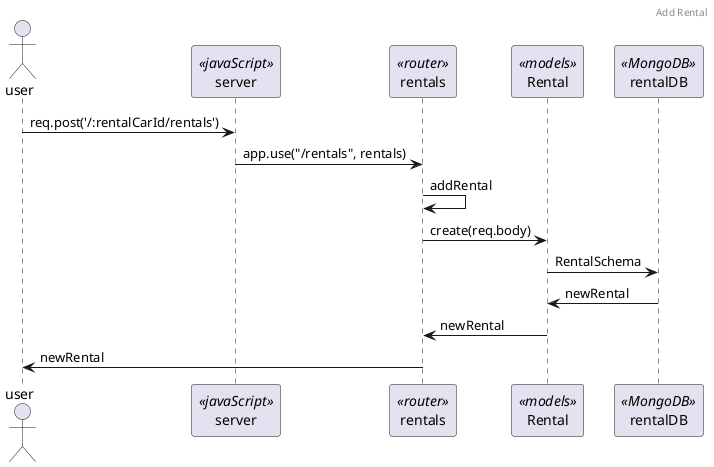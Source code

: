 @startuml Crate Rental

header Add Rental

actor user
participant server <<javaScript>>
participant rentals <<router>>
participant rentals <<controllers>>
participant Rental <<models>>
participant rentalDB <<MongoDB>>

user -> server : req.post('/:rentalCarId/rentals')
server -> rentals : app.use("/rentals", rentals)
rentals -> rentals : addRental
rentals -> Rental : create(req.body)
Rental -> rentalDB : RentalSchema
rentalDB -> Rental : newRental
Rental -> rentals : newRental
rentals -> user : newRental

@enduml
